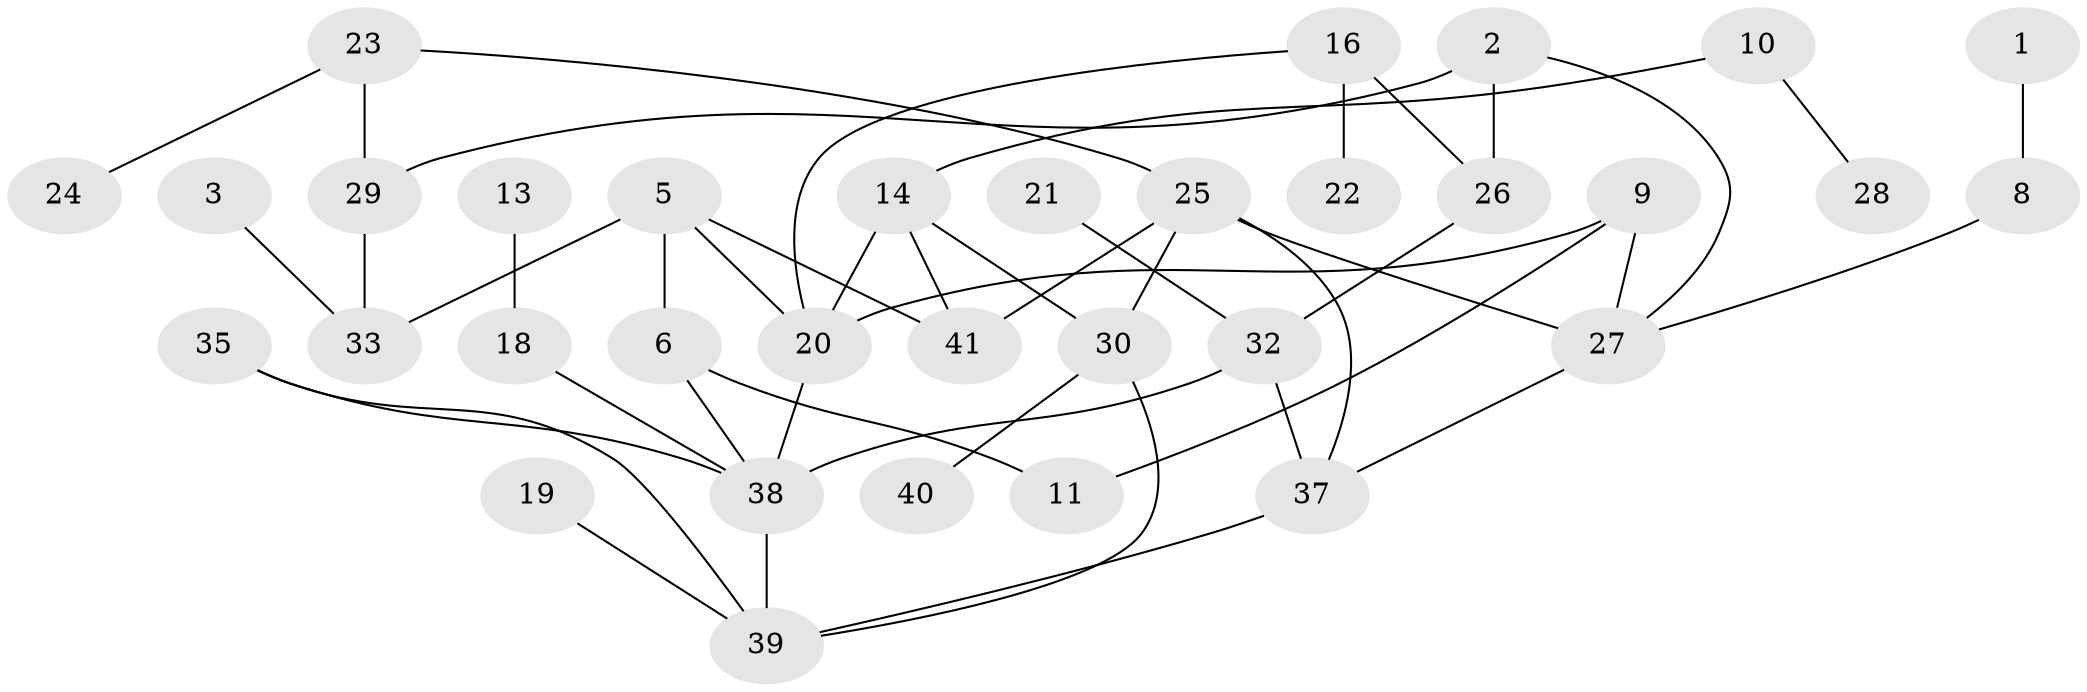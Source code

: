 // original degree distribution, {2: 0.21212121212121213, 1: 0.22727272727272727, 3: 0.25757575757575757, 4: 0.10606060606060606, 0: 0.12121212121212122, 5: 0.06060606060606061, 6: 0.015151515151515152}
// Generated by graph-tools (version 1.1) at 2025/35/03/04/25 23:35:58]
// undirected, 33 vertices, 46 edges
graph export_dot {
  node [color=gray90,style=filled];
  1;
  2;
  3;
  5;
  6;
  8;
  9;
  10;
  11;
  13;
  14;
  16;
  18;
  19;
  20;
  21;
  22;
  23;
  24;
  25;
  26;
  27;
  28;
  29;
  30;
  32;
  33;
  35;
  37;
  38;
  39;
  40;
  41;
  1 -- 8 [weight=1.0];
  2 -- 26 [weight=1.0];
  2 -- 27 [weight=1.0];
  2 -- 29 [weight=1.0];
  3 -- 33 [weight=1.0];
  5 -- 6 [weight=1.0];
  5 -- 20 [weight=1.0];
  5 -- 33 [weight=1.0];
  5 -- 41 [weight=1.0];
  6 -- 11 [weight=1.0];
  6 -- 38 [weight=1.0];
  8 -- 27 [weight=1.0];
  9 -- 11 [weight=1.0];
  9 -- 20 [weight=1.0];
  9 -- 27 [weight=1.0];
  10 -- 14 [weight=1.0];
  10 -- 28 [weight=1.0];
  13 -- 18 [weight=1.0];
  14 -- 20 [weight=1.0];
  14 -- 30 [weight=1.0];
  14 -- 41 [weight=1.0];
  16 -- 20 [weight=1.0];
  16 -- 22 [weight=1.0];
  16 -- 26 [weight=1.0];
  18 -- 38 [weight=1.0];
  19 -- 39 [weight=1.0];
  20 -- 38 [weight=2.0];
  21 -- 32 [weight=1.0];
  23 -- 24 [weight=1.0];
  23 -- 25 [weight=1.0];
  23 -- 29 [weight=1.0];
  25 -- 27 [weight=1.0];
  25 -- 30 [weight=1.0];
  25 -- 37 [weight=1.0];
  25 -- 41 [weight=1.0];
  26 -- 32 [weight=1.0];
  27 -- 37 [weight=2.0];
  29 -- 33 [weight=1.0];
  30 -- 39 [weight=1.0];
  30 -- 40 [weight=1.0];
  32 -- 37 [weight=2.0];
  32 -- 38 [weight=1.0];
  35 -- 38 [weight=1.0];
  35 -- 39 [weight=1.0];
  37 -- 39 [weight=1.0];
  38 -- 39 [weight=1.0];
}
